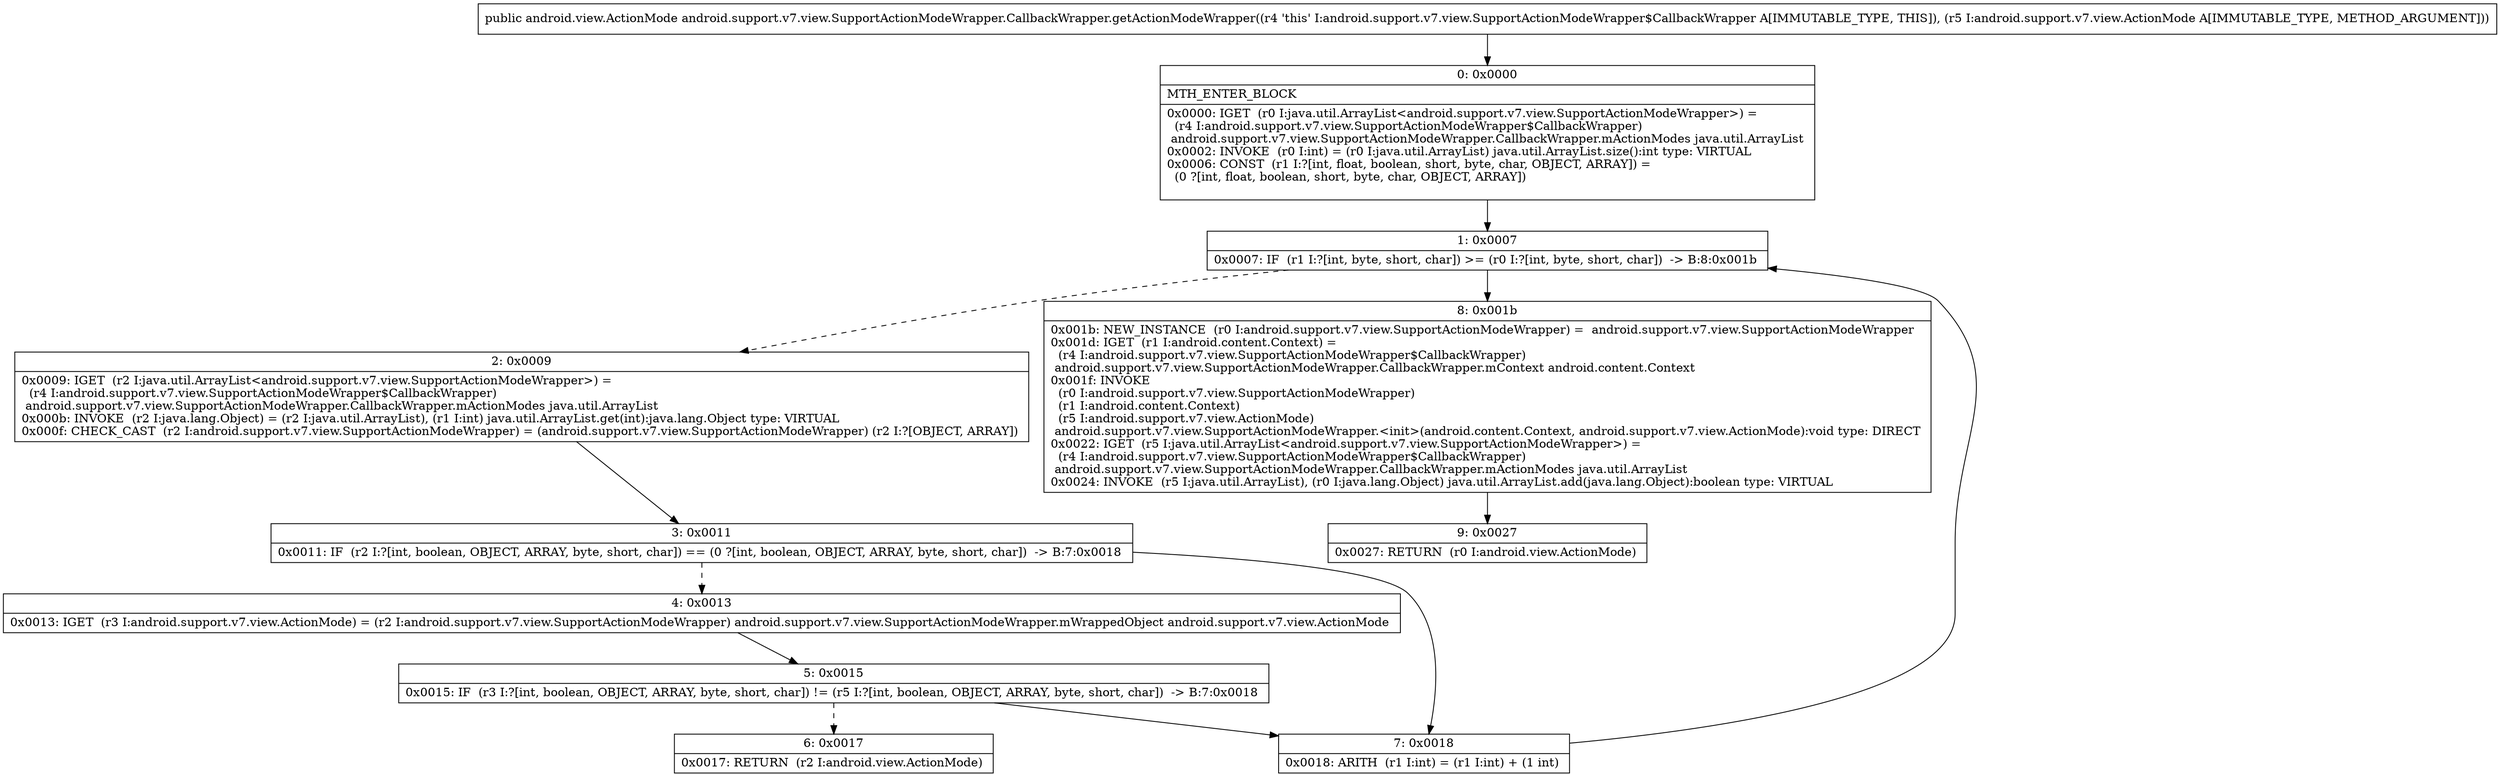 digraph "CFG forandroid.support.v7.view.SupportActionModeWrapper.CallbackWrapper.getActionModeWrapper(Landroid\/support\/v7\/view\/ActionMode;)Landroid\/view\/ActionMode;" {
Node_0 [shape=record,label="{0\:\ 0x0000|MTH_ENTER_BLOCK\l|0x0000: IGET  (r0 I:java.util.ArrayList\<android.support.v7.view.SupportActionModeWrapper\>) = \l  (r4 I:android.support.v7.view.SupportActionModeWrapper$CallbackWrapper)\l android.support.v7.view.SupportActionModeWrapper.CallbackWrapper.mActionModes java.util.ArrayList \l0x0002: INVOKE  (r0 I:int) = (r0 I:java.util.ArrayList) java.util.ArrayList.size():int type: VIRTUAL \l0x0006: CONST  (r1 I:?[int, float, boolean, short, byte, char, OBJECT, ARRAY]) = \l  (0 ?[int, float, boolean, short, byte, char, OBJECT, ARRAY])\l \l}"];
Node_1 [shape=record,label="{1\:\ 0x0007|0x0007: IF  (r1 I:?[int, byte, short, char]) \>= (r0 I:?[int, byte, short, char])  \-\> B:8:0x001b \l}"];
Node_2 [shape=record,label="{2\:\ 0x0009|0x0009: IGET  (r2 I:java.util.ArrayList\<android.support.v7.view.SupportActionModeWrapper\>) = \l  (r4 I:android.support.v7.view.SupportActionModeWrapper$CallbackWrapper)\l android.support.v7.view.SupportActionModeWrapper.CallbackWrapper.mActionModes java.util.ArrayList \l0x000b: INVOKE  (r2 I:java.lang.Object) = (r2 I:java.util.ArrayList), (r1 I:int) java.util.ArrayList.get(int):java.lang.Object type: VIRTUAL \l0x000f: CHECK_CAST  (r2 I:android.support.v7.view.SupportActionModeWrapper) = (android.support.v7.view.SupportActionModeWrapper) (r2 I:?[OBJECT, ARRAY]) \l}"];
Node_3 [shape=record,label="{3\:\ 0x0011|0x0011: IF  (r2 I:?[int, boolean, OBJECT, ARRAY, byte, short, char]) == (0 ?[int, boolean, OBJECT, ARRAY, byte, short, char])  \-\> B:7:0x0018 \l}"];
Node_4 [shape=record,label="{4\:\ 0x0013|0x0013: IGET  (r3 I:android.support.v7.view.ActionMode) = (r2 I:android.support.v7.view.SupportActionModeWrapper) android.support.v7.view.SupportActionModeWrapper.mWrappedObject android.support.v7.view.ActionMode \l}"];
Node_5 [shape=record,label="{5\:\ 0x0015|0x0015: IF  (r3 I:?[int, boolean, OBJECT, ARRAY, byte, short, char]) != (r5 I:?[int, boolean, OBJECT, ARRAY, byte, short, char])  \-\> B:7:0x0018 \l}"];
Node_6 [shape=record,label="{6\:\ 0x0017|0x0017: RETURN  (r2 I:android.view.ActionMode) \l}"];
Node_7 [shape=record,label="{7\:\ 0x0018|0x0018: ARITH  (r1 I:int) = (r1 I:int) + (1 int) \l}"];
Node_8 [shape=record,label="{8\:\ 0x001b|0x001b: NEW_INSTANCE  (r0 I:android.support.v7.view.SupportActionModeWrapper) =  android.support.v7.view.SupportActionModeWrapper \l0x001d: IGET  (r1 I:android.content.Context) = \l  (r4 I:android.support.v7.view.SupportActionModeWrapper$CallbackWrapper)\l android.support.v7.view.SupportActionModeWrapper.CallbackWrapper.mContext android.content.Context \l0x001f: INVOKE  \l  (r0 I:android.support.v7.view.SupportActionModeWrapper)\l  (r1 I:android.content.Context)\l  (r5 I:android.support.v7.view.ActionMode)\l android.support.v7.view.SupportActionModeWrapper.\<init\>(android.content.Context, android.support.v7.view.ActionMode):void type: DIRECT \l0x0022: IGET  (r5 I:java.util.ArrayList\<android.support.v7.view.SupportActionModeWrapper\>) = \l  (r4 I:android.support.v7.view.SupportActionModeWrapper$CallbackWrapper)\l android.support.v7.view.SupportActionModeWrapper.CallbackWrapper.mActionModes java.util.ArrayList \l0x0024: INVOKE  (r5 I:java.util.ArrayList), (r0 I:java.lang.Object) java.util.ArrayList.add(java.lang.Object):boolean type: VIRTUAL \l}"];
Node_9 [shape=record,label="{9\:\ 0x0027|0x0027: RETURN  (r0 I:android.view.ActionMode) \l}"];
MethodNode[shape=record,label="{public android.view.ActionMode android.support.v7.view.SupportActionModeWrapper.CallbackWrapper.getActionModeWrapper((r4 'this' I:android.support.v7.view.SupportActionModeWrapper$CallbackWrapper A[IMMUTABLE_TYPE, THIS]), (r5 I:android.support.v7.view.ActionMode A[IMMUTABLE_TYPE, METHOD_ARGUMENT])) }"];
MethodNode -> Node_0;
Node_0 -> Node_1;
Node_1 -> Node_2[style=dashed];
Node_1 -> Node_8;
Node_2 -> Node_3;
Node_3 -> Node_4[style=dashed];
Node_3 -> Node_7;
Node_4 -> Node_5;
Node_5 -> Node_6[style=dashed];
Node_5 -> Node_7;
Node_7 -> Node_1;
Node_8 -> Node_9;
}

